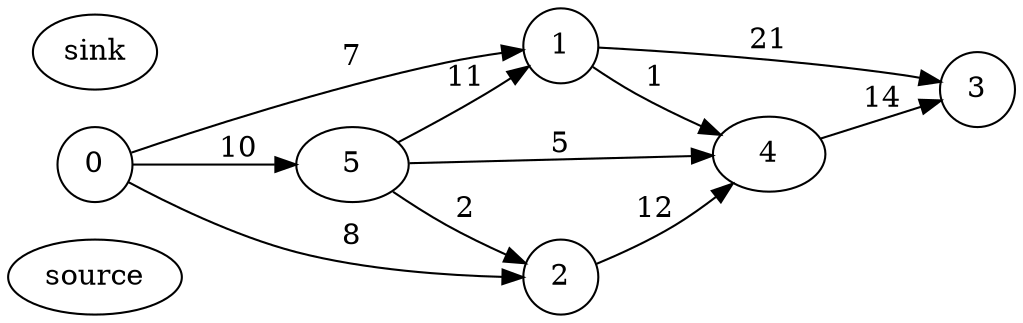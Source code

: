 digraph result {
	rankdir=LR;
	source 5
	sink 4
	size="8,5"
	node [shape = circle];
		5 -> 1 [ label = "11" ];
		5 -> 4 [ label = "5" ];
		5 -> 2 [ label = "2" ];
		4 -> 3 [ label = "14" ];
		2 -> 4 [ label = "12" ];
		1 -> 3 [ label = "21" ];
		1 -> 4 [ label = "1" ];
		0 -> 1 [ label = "7" ];
		0 -> 5 [ label = "10" ];
		0 -> 2 [ label = "8" ];
}
